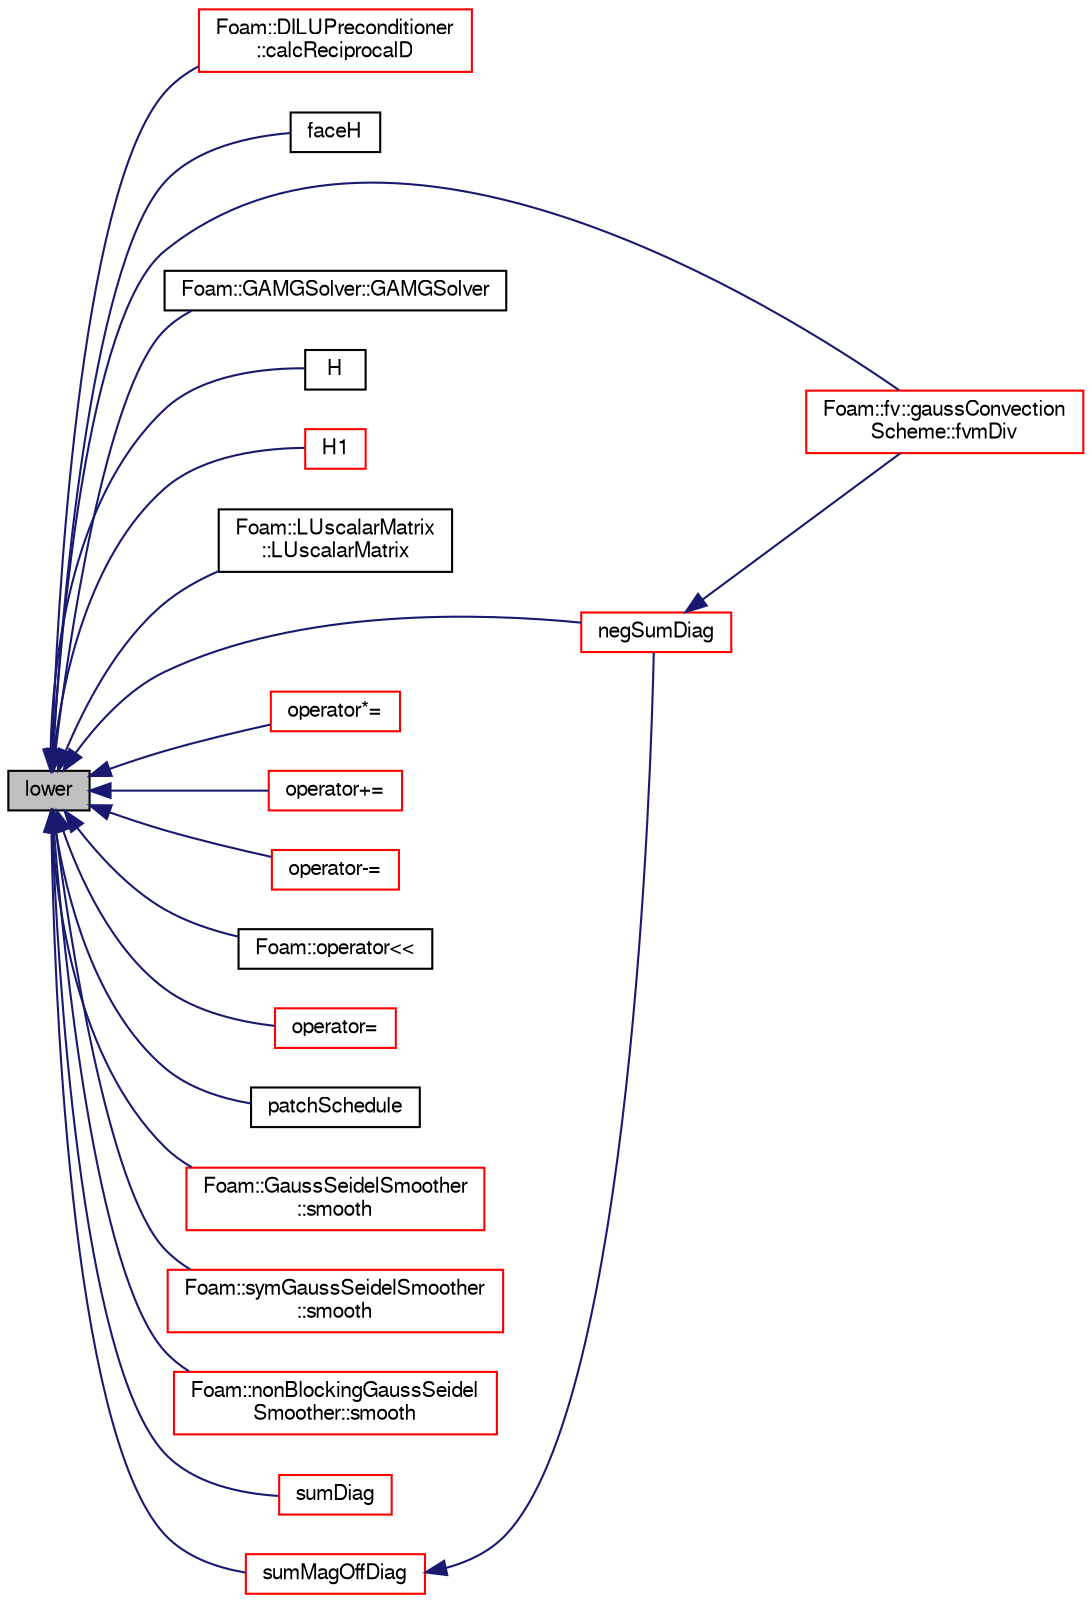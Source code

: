 digraph "lower"
{
  bgcolor="transparent";
  edge [fontname="FreeSans",fontsize="10",labelfontname="FreeSans",labelfontsize="10"];
  node [fontname="FreeSans",fontsize="10",shape=record];
  rankdir="LR";
  Node195 [label="lower",height=0.2,width=0.4,color="black", fillcolor="grey75", style="filled", fontcolor="black"];
  Node195 -> Node196 [dir="back",color="midnightblue",fontsize="10",style="solid",fontname="FreeSans"];
  Node196 [label="Foam::DILUPreconditioner\l::calcReciprocalD",height=0.2,width=0.4,color="red",URL="$a26906.html#a0e2f579bbf250828b4e3f250dbadf455",tooltip="Calculate the reciprocal of the preconditioned diagonal. "];
  Node195 -> Node200 [dir="back",color="midnightblue",fontsize="10",style="solid",fontname="FreeSans"];
  Node200 [label="faceH",height=0.2,width=0.4,color="black",URL="$a26882.html#abd7a060a63362a6984b7e7bd72308d68"];
  Node195 -> Node201 [dir="back",color="midnightblue",fontsize="10",style="solid",fontname="FreeSans"];
  Node201 [label="Foam::fv::gaussConvection\lScheme::fvmDiv",height=0.2,width=0.4,color="red",URL="$a22446.html#ad6edbed7fbf0c42fcc63dee2f3ee3bf3"];
  Node195 -> Node211 [dir="back",color="midnightblue",fontsize="10",style="solid",fontname="FreeSans"];
  Node211 [label="Foam::GAMGSolver::GAMGSolver",height=0.2,width=0.4,color="black",URL="$a27002.html#aa0bdfcc22c05f62778e77b175b6fdd66",tooltip="Construct from lduMatrix and solver controls. "];
  Node195 -> Node212 [dir="back",color="midnightblue",fontsize="10",style="solid",fontname="FreeSans"];
  Node212 [label="H",height=0.2,width=0.4,color="black",URL="$a26882.html#a3dc09d787913c10fb48ee4a07d78587f"];
  Node195 -> Node213 [dir="back",color="midnightblue",fontsize="10",style="solid",fontname="FreeSans"];
  Node213 [label="H1",height=0.2,width=0.4,color="red",URL="$a26882.html#a090039c15b52321e7a7a6a90c0a29bbe"];
  Node195 -> Node246 [dir="back",color="midnightblue",fontsize="10",style="solid",fontname="FreeSans"];
  Node246 [label="Foam::LUscalarMatrix\l::LUscalarMatrix",height=0.2,width=0.4,color="black",URL="$a27054.html#aebab11f1a492c2f8e5e99c3e138253ce",tooltip="Construct from lduMatrix and perform LU decomposition. "];
  Node195 -> Node247 [dir="back",color="midnightblue",fontsize="10",style="solid",fontname="FreeSans"];
  Node247 [label="negSumDiag",height=0.2,width=0.4,color="red",URL="$a26882.html#a7ad351a572b04686613ec1f9650ad95c"];
  Node247 -> Node201 [dir="back",color="midnightblue",fontsize="10",style="solid",fontname="FreeSans"];
  Node195 -> Node227 [dir="back",color="midnightblue",fontsize="10",style="solid",fontname="FreeSans"];
  Node227 [label="operator*=",height=0.2,width=0.4,color="red",URL="$a26882.html#a8b7e3e95bdfe12c335fe5d27d6d4fa9f"];
  Node195 -> Node221 [dir="back",color="midnightblue",fontsize="10",style="solid",fontname="FreeSans"];
  Node221 [label="operator+=",height=0.2,width=0.4,color="red",URL="$a26882.html#aba4577bbc1ccadb63a82720d75378b4a"];
  Node195 -> Node224 [dir="back",color="midnightblue",fontsize="10",style="solid",fontname="FreeSans"];
  Node224 [label="operator-=",height=0.2,width=0.4,color="red",URL="$a26882.html#ad74d793450215c8520bbee8e3084139d"];
  Node195 -> Node248 [dir="back",color="midnightblue",fontsize="10",style="solid",fontname="FreeSans"];
  Node248 [label="Foam::operator\<\<",height=0.2,width=0.4,color="black",URL="$a21124.html#afe9574a3d35090f9665105ec551d0679"];
  Node195 -> Node249 [dir="back",color="midnightblue",fontsize="10",style="solid",fontname="FreeSans"];
  Node249 [label="operator=",height=0.2,width=0.4,color="red",URL="$a26882.html#a0ce71b9a590f3426bdfe3401df8df1fb"];
  Node195 -> Node252 [dir="back",color="midnightblue",fontsize="10",style="solid",fontname="FreeSans"];
  Node252 [label="patchSchedule",height=0.2,width=0.4,color="black",URL="$a26882.html#a073c4059b610f8e1c1aee75fb7b074ab",tooltip="Return the patch evaluation schedule. "];
  Node195 -> Node253 [dir="back",color="midnightblue",fontsize="10",style="solid",fontname="FreeSans"];
  Node253 [label="Foam::GaussSeidelSmoother\l::smooth",height=0.2,width=0.4,color="red",URL="$a26942.html#a8622cba882900a35ce041c544a6134c0",tooltip="Smooth for the given number of sweeps. "];
  Node195 -> Node255 [dir="back",color="midnightblue",fontsize="10",style="solid",fontname="FreeSans"];
  Node255 [label="Foam::symGaussSeidelSmoother\l::smooth",height=0.2,width=0.4,color="red",URL="$a26950.html#a8622cba882900a35ce041c544a6134c0",tooltip="Smooth for the given number of sweeps. "];
  Node195 -> Node257 [dir="back",color="midnightblue",fontsize="10",style="solid",fontname="FreeSans"];
  Node257 [label="Foam::nonBlockingGaussSeidel\lSmoother::smooth",height=0.2,width=0.4,color="red",URL="$a26946.html#a84def9b216d3c88d8c9d2e410aa7ff04",tooltip="Smooth for the given number of sweeps. "];
  Node195 -> Node259 [dir="back",color="midnightblue",fontsize="10",style="solid",fontname="FreeSans"];
  Node259 [label="sumDiag",height=0.2,width=0.4,color="red",URL="$a26882.html#a2034fb6b7d0fc02febd7b511e063d285"];
  Node195 -> Node260 [dir="back",color="midnightblue",fontsize="10",style="solid",fontname="FreeSans"];
  Node260 [label="sumMagOffDiag",height=0.2,width=0.4,color="red",URL="$a26882.html#abcea6927adad977b250dc984505099f0"];
  Node260 -> Node247 [dir="back",color="midnightblue",fontsize="10",style="solid",fontname="FreeSans"];
}
